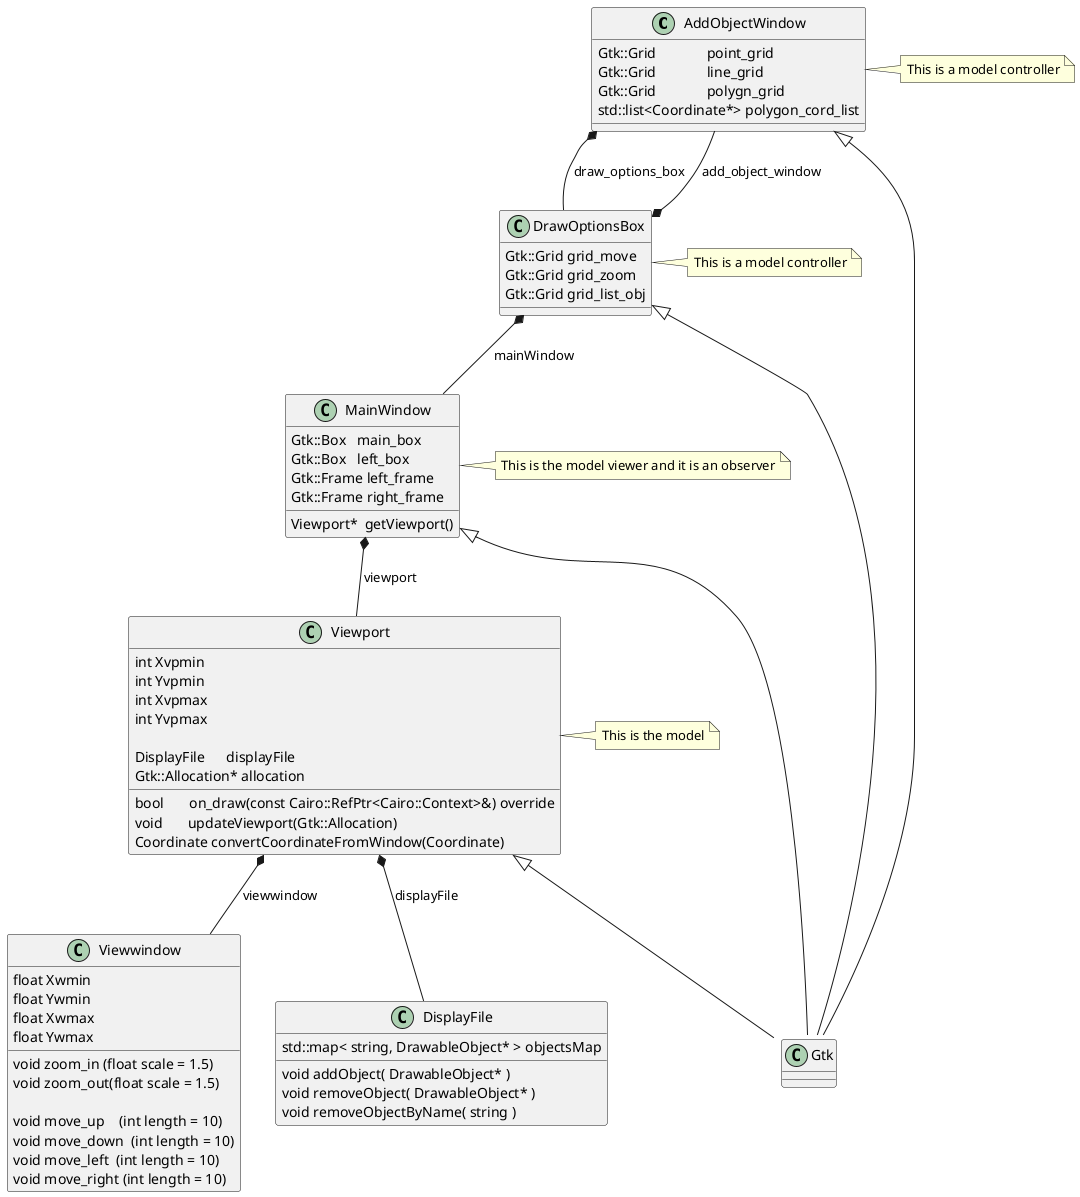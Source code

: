 
@startuml
  skinparam defaultFontName Consolas

  AddObjectWindow <|-- Gtk::Window
  AddObjectWindow *-- DrawOptionsBox  : draw_options_box

  DrawOptionsBox  <|-- Gtk::Frame
  DrawOptionsBox  *-- MainWindow      : mainWindow
  DrawOptionsBox  *-- AddObjectWindow : add_object_window

  MainWindow      <|-- Gtk::Window
  MainWindow      *--  Viewport       : viewport

  Viewport   <|-- Gtk::DrawingArea
  Viewport   *-- Viewwindow           : viewwindow
  Viewport   *-- DisplayFile          : displayFile

  class AddObjectWindow {
    Gtk::Grid              point_grid
    Gtk::Grid              line_grid
    Gtk::Grid              polygn_grid
    std::list<Coordinate*> polygon_cord_list
  }

  class DisplayFile {
    std::map< string, DrawableObject* > objectsMap
    void addObject( DrawableObject* )
    void removeObject( DrawableObject* )
    void removeObjectByName( string )
  }

  class DrawOptionsBox {
    Gtk::Grid grid_move
    Gtk::Grid grid_zoom
    Gtk::Grid grid_list_obj
  }

  class MainWindow {
    Gtk::Box   main_box
    Gtk::Box   left_box
    Gtk::Frame left_frame
    Gtk::Frame right_frame
    Viewport*  getViewport()
  }

  class Viewport {
    int Xvpmin
    int Yvpmin
    int Xvpmax
    int Yvpmax

    DisplayFile      displayFile
    Gtk::Allocation* allocation

    bool       on_draw(const Cairo::RefPtr<Cairo::Context>&) override
    void       updateViewport(Gtk::Allocation)
    Coordinate convertCoordinateFromWindow(Coordinate)
  }

  class Viewwindow {
    float Xwmin
    float Ywmin
    float Xwmax
    float Ywmax

    void zoom_in (float scale = 1.5)
    void zoom_out(float scale = 1.5)

    void move_up    (int length = 10)
    void move_down  (int length = 10)
    void move_left  (int length = 10)
    void move_right (int length = 10)
  }

  note right of AddObjectWindow
    This is a model controller
  end note

  note right of DrawOptionsBox
    This is a model controller
  end note

  note right of MainWindow
    This is the model viewer and it is an observer
  end note

  note right of Viewport
    This is the model
  end note

@enduml
